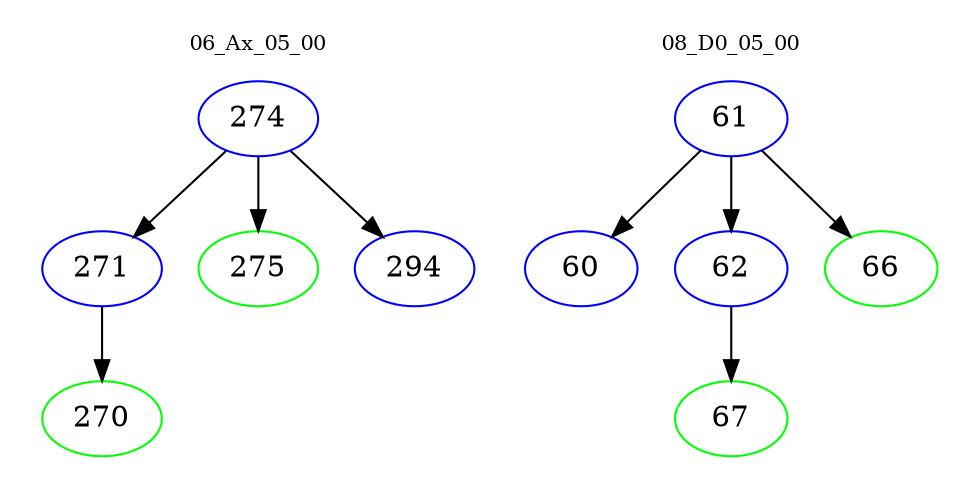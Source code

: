 digraph{
subgraph cluster_0 {
color = white
label = "06_Ax_05_00";
fontsize=10;
T0_274 [label="274", color="blue"]
T0_274 -> T0_271 [color="black"]
T0_271 [label="271", color="blue"]
T0_271 -> T0_270 [color="black"]
T0_270 [label="270", color="green"]
T0_274 -> T0_275 [color="black"]
T0_275 [label="275", color="green"]
T0_274 -> T0_294 [color="black"]
T0_294 [label="294", color="blue"]
}
subgraph cluster_1 {
color = white
label = "08_D0_05_00";
fontsize=10;
T1_61 [label="61", color="blue"]
T1_61 -> T1_60 [color="black"]
T1_60 [label="60", color="blue"]
T1_61 -> T1_62 [color="black"]
T1_62 [label="62", color="blue"]
T1_62 -> T1_67 [color="black"]
T1_67 [label="67", color="green"]
T1_61 -> T1_66 [color="black"]
T1_66 [label="66", color="green"]
}
}

